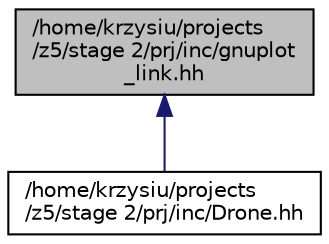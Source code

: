 digraph "/home/krzysiu/projects/z5/stage 2/prj/inc/gnuplot_link.hh"
{
 // LATEX_PDF_SIZE
  edge [fontname="Helvetica",fontsize="10",labelfontname="Helvetica",labelfontsize="10"];
  node [fontname="Helvetica",fontsize="10",shape=record];
  Node1 [label="/home/krzysiu/projects\l/z5/stage 2/prj/inc/gnuplot\l_link.hh",height=0.2,width=0.4,color="black", fillcolor="grey75", style="filled", fontcolor="black",tooltip=" "];
  Node1 -> Node2 [dir="back",color="midnightblue",fontsize="10",style="solid",fontname="Helvetica"];
  Node2 [label="/home/krzysiu/projects\l/z5/stage 2/prj/inc/Drone.hh",height=0.2,width=0.4,color="black", fillcolor="white", style="filled",URL="$_drone_8hh_source.html",tooltip=" "];
}
